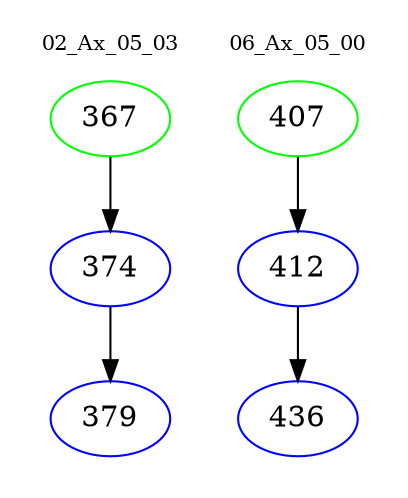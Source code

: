 digraph{
subgraph cluster_0 {
color = white
label = "02_Ax_05_03";
fontsize=10;
T0_367 [label="367", color="green"]
T0_367 -> T0_374 [color="black"]
T0_374 [label="374", color="blue"]
T0_374 -> T0_379 [color="black"]
T0_379 [label="379", color="blue"]
}
subgraph cluster_1 {
color = white
label = "06_Ax_05_00";
fontsize=10;
T1_407 [label="407", color="green"]
T1_407 -> T1_412 [color="black"]
T1_412 [label="412", color="blue"]
T1_412 -> T1_436 [color="black"]
T1_436 [label="436", color="blue"]
}
}
